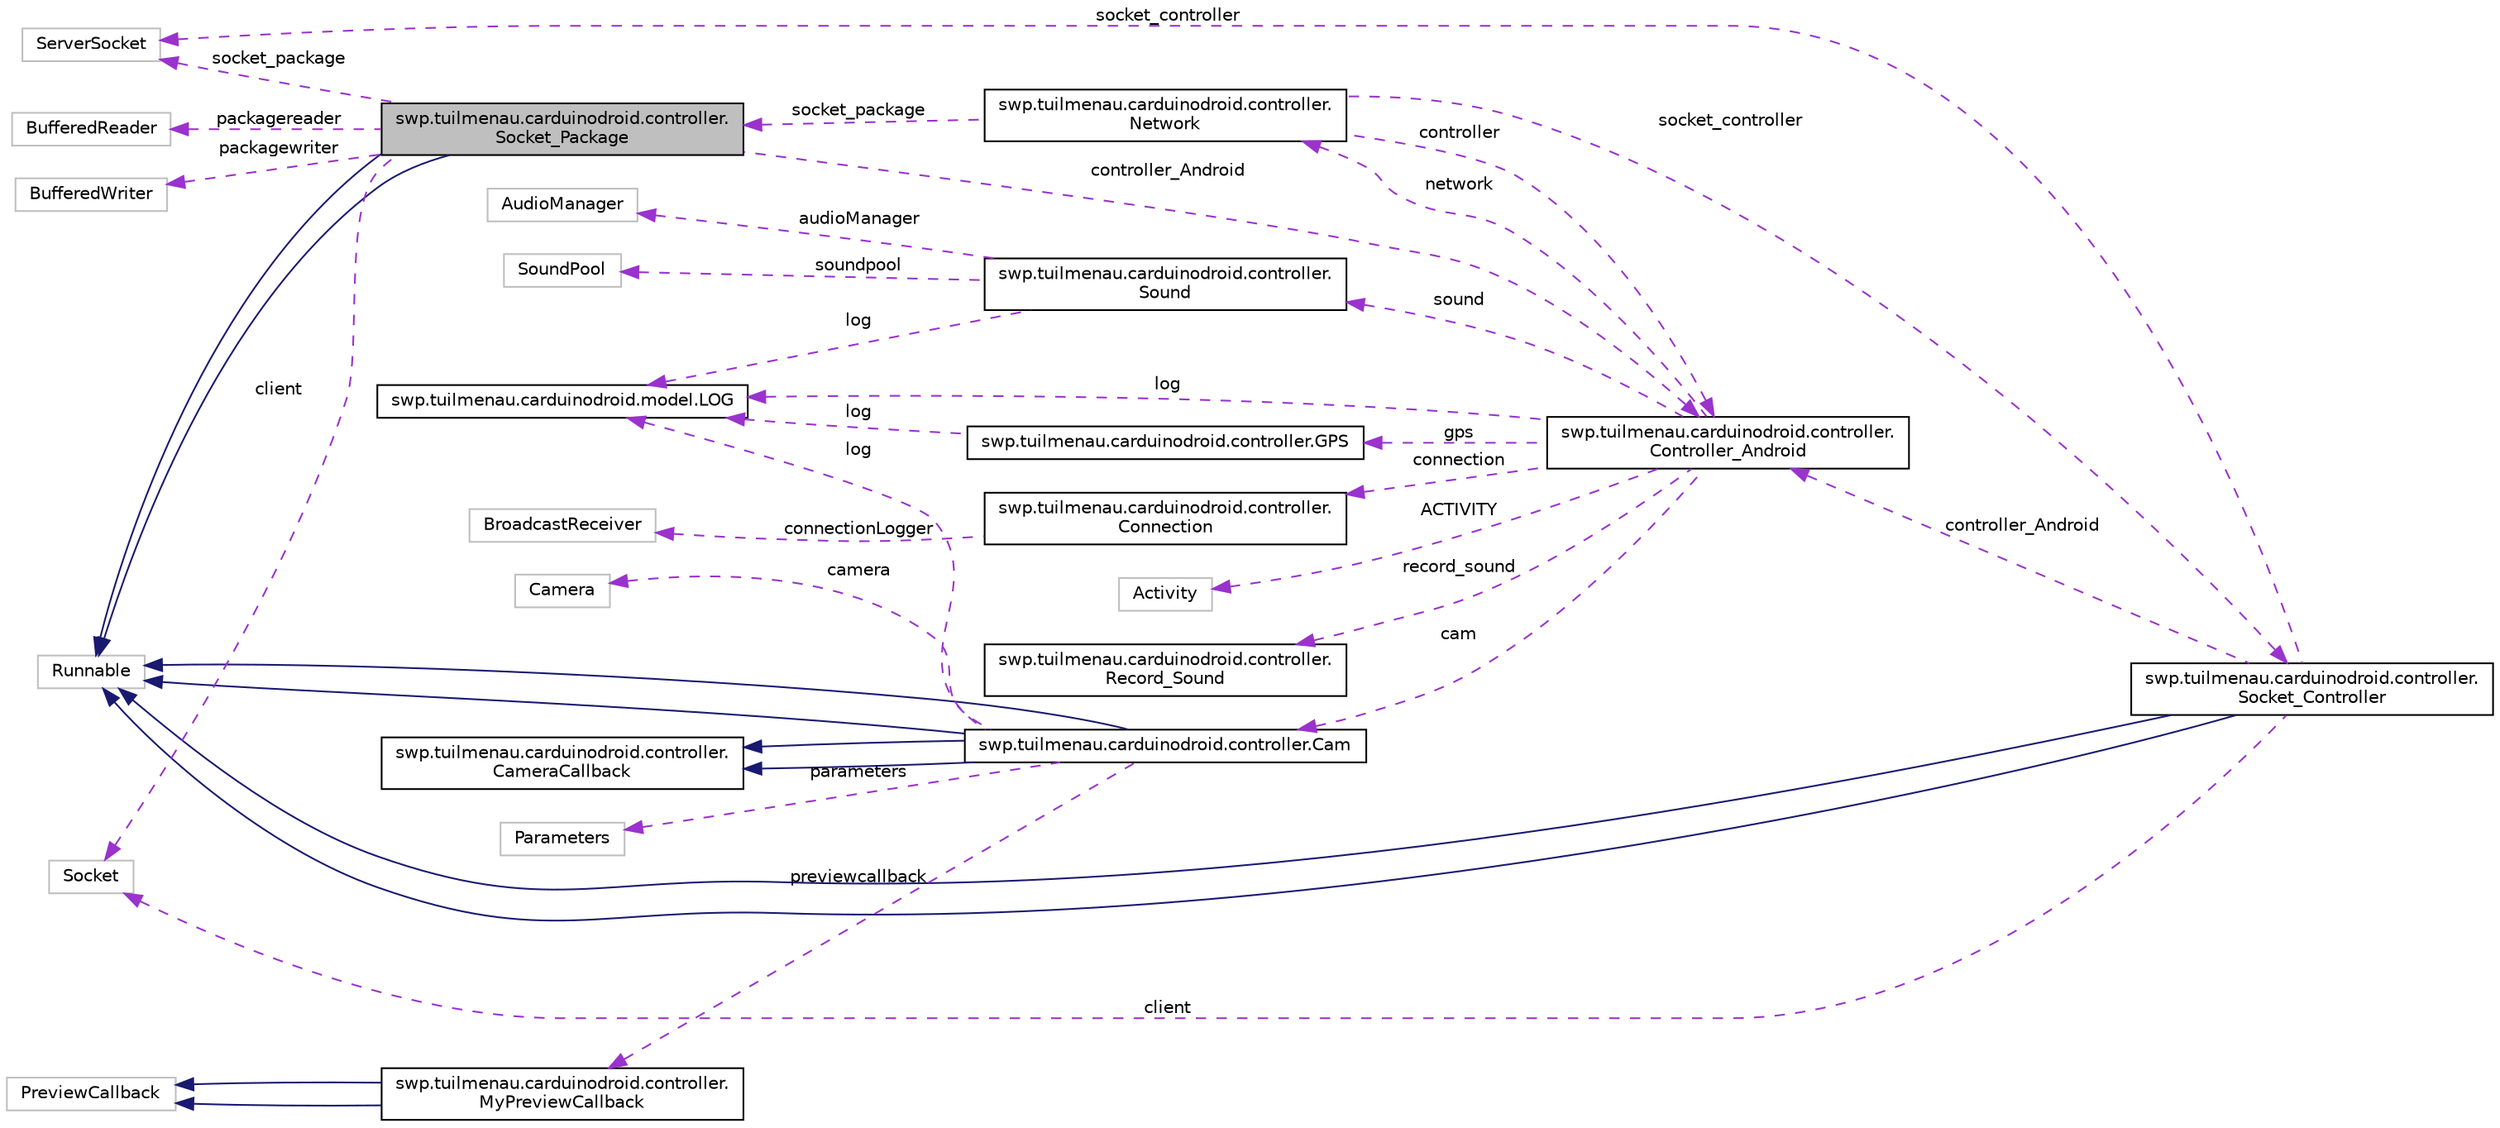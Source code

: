 digraph "swp.tuilmenau.carduinodroid.controller.Socket_Package"
{
  edge [fontname="Helvetica",fontsize="10",labelfontname="Helvetica",labelfontsize="10"];
  node [fontname="Helvetica",fontsize="10",shape=record];
  rankdir="LR";
  Node1 [label="swp.tuilmenau.carduinodroid.controller.\lSocket_Package",height=0.2,width=0.4,color="black", fillcolor="grey75", style="filled", fontcolor="black"];
  Node2 -> Node1 [dir="back",color="midnightblue",fontsize="10",style="solid",fontname="Helvetica"];
  Node2 [label="Runnable",height=0.2,width=0.4,color="grey75", fillcolor="white", style="filled"];
  Node2 -> Node1 [dir="back",color="midnightblue",fontsize="10",style="solid",fontname="Helvetica"];
  Node3 -> Node1 [dir="back",color="darkorchid3",fontsize="10",style="dashed",label=" packagereader" ,fontname="Helvetica"];
  Node3 [label="BufferedReader",height=0.2,width=0.4,color="grey75", fillcolor="white", style="filled"];
  Node4 -> Node1 [dir="back",color="darkorchid3",fontsize="10",style="dashed",label=" controller_Android" ,fontname="Helvetica"];
  Node4 [label="swp.tuilmenau.carduinodroid.controller.\lController_Android",height=0.2,width=0.4,color="black", fillcolor="white", style="filled",URL="$classswp_1_1tuilmenau_1_1carduinodroid_1_1controller_1_1_controller___android.html"];
  Node5 -> Node4 [dir="back",color="darkorchid3",fontsize="10",style="dashed",label=" log" ,fontname="Helvetica"];
  Node5 [label="swp.tuilmenau.carduinodroid.model.LOG",height=0.2,width=0.4,color="black", fillcolor="white", style="filled",URL="$classswp_1_1tuilmenau_1_1carduinodroid_1_1model_1_1_l_o_g.html"];
  Node6 -> Node4 [dir="back",color="darkorchid3",fontsize="10",style="dashed",label=" ACTIVITY" ,fontname="Helvetica"];
  Node6 [label="Activity",height=0.2,width=0.4,color="grey75", fillcolor="white", style="filled"];
  Node7 -> Node4 [dir="back",color="darkorchid3",fontsize="10",style="dashed",label=" network" ,fontname="Helvetica"];
  Node7 [label="swp.tuilmenau.carduinodroid.controller.\lNetwork",height=0.2,width=0.4,color="black", fillcolor="white", style="filled",URL="$classswp_1_1tuilmenau_1_1carduinodroid_1_1controller_1_1_network.html"];
  Node4 -> Node7 [dir="back",color="darkorchid3",fontsize="10",style="dashed",label=" controller" ,fontname="Helvetica"];
  Node1 -> Node7 [dir="back",color="darkorchid3",fontsize="10",style="dashed",label=" socket_package" ,fontname="Helvetica"];
  Node8 -> Node7 [dir="back",color="darkorchid3",fontsize="10",style="dashed",label=" socket_controller" ,fontname="Helvetica"];
  Node8 [label="swp.tuilmenau.carduinodroid.controller.\lSocket_Controller",height=0.2,width=0.4,color="black", fillcolor="white", style="filled",URL="$classswp_1_1tuilmenau_1_1carduinodroid_1_1controller_1_1_socket___controller.html"];
  Node2 -> Node8 [dir="back",color="midnightblue",fontsize="10",style="solid",fontname="Helvetica"];
  Node2 -> Node8 [dir="back",color="midnightblue",fontsize="10",style="solid",fontname="Helvetica"];
  Node4 -> Node8 [dir="back",color="darkorchid3",fontsize="10",style="dashed",label=" controller_Android" ,fontname="Helvetica"];
  Node9 -> Node8 [dir="back",color="darkorchid3",fontsize="10",style="dashed",label=" socket_controller" ,fontname="Helvetica"];
  Node9 [label="ServerSocket",height=0.2,width=0.4,color="grey75", fillcolor="white", style="filled"];
  Node10 -> Node8 [dir="back",color="darkorchid3",fontsize="10",style="dashed",label=" client" ,fontname="Helvetica"];
  Node10 [label="Socket",height=0.2,width=0.4,color="grey75", fillcolor="white", style="filled"];
  Node11 -> Node4 [dir="back",color="darkorchid3",fontsize="10",style="dashed",label=" record_sound" ,fontname="Helvetica"];
  Node11 [label="swp.tuilmenau.carduinodroid.controller.\lRecord_Sound",height=0.2,width=0.4,color="black", fillcolor="white", style="filled",URL="$classswp_1_1tuilmenau_1_1carduinodroid_1_1controller_1_1_record___sound.html"];
  Node12 -> Node4 [dir="back",color="darkorchid3",fontsize="10",style="dashed",label=" gps" ,fontname="Helvetica"];
  Node12 [label="swp.tuilmenau.carduinodroid.controller.GPS",height=0.2,width=0.4,color="black", fillcolor="white", style="filled",URL="$classswp_1_1tuilmenau_1_1carduinodroid_1_1controller_1_1_g_p_s.html"];
  Node5 -> Node12 [dir="back",color="darkorchid3",fontsize="10",style="dashed",label=" log" ,fontname="Helvetica"];
  Node13 -> Node4 [dir="back",color="darkorchid3",fontsize="10",style="dashed",label=" cam" ,fontname="Helvetica"];
  Node13 [label="swp.tuilmenau.carduinodroid.controller.Cam",height=0.2,width=0.4,color="black", fillcolor="white", style="filled",URL="$classswp_1_1tuilmenau_1_1carduinodroid_1_1controller_1_1_cam.html"];
  Node14 -> Node13 [dir="back",color="midnightblue",fontsize="10",style="solid",fontname="Helvetica"];
  Node14 [label="swp.tuilmenau.carduinodroid.controller.\lCameraCallback",height=0.2,width=0.4,color="black", fillcolor="white", style="filled",URL="$interfaceswp_1_1tuilmenau_1_1carduinodroid_1_1controller_1_1_camera_callback.html"];
  Node2 -> Node13 [dir="back",color="midnightblue",fontsize="10",style="solid",fontname="Helvetica"];
  Node14 -> Node13 [dir="back",color="midnightblue",fontsize="10",style="solid",fontname="Helvetica"];
  Node2 -> Node13 [dir="back",color="midnightblue",fontsize="10",style="solid",fontname="Helvetica"];
  Node5 -> Node13 [dir="back",color="darkorchid3",fontsize="10",style="dashed",label=" log" ,fontname="Helvetica"];
  Node15 -> Node13 [dir="back",color="darkorchid3",fontsize="10",style="dashed",label=" parameters" ,fontname="Helvetica"];
  Node15 [label="Parameters",height=0.2,width=0.4,color="grey75", fillcolor="white", style="filled"];
  Node16 -> Node13 [dir="back",color="darkorchid3",fontsize="10",style="dashed",label=" camera" ,fontname="Helvetica"];
  Node16 [label="Camera",height=0.2,width=0.4,color="grey75", fillcolor="white", style="filled"];
  Node17 -> Node13 [dir="back",color="darkorchid3",fontsize="10",style="dashed",label=" previewcallback" ,fontname="Helvetica"];
  Node17 [label="swp.tuilmenau.carduinodroid.controller.\lMyPreviewCallback",height=0.2,width=0.4,color="black", fillcolor="white", style="filled",URL="$classswp_1_1tuilmenau_1_1carduinodroid_1_1controller_1_1_my_preview_callback.html"];
  Node18 -> Node17 [dir="back",color="midnightblue",fontsize="10",style="solid",fontname="Helvetica"];
  Node18 [label="PreviewCallback",height=0.2,width=0.4,color="grey75", fillcolor="white", style="filled"];
  Node18 -> Node17 [dir="back",color="midnightblue",fontsize="10",style="solid",fontname="Helvetica"];
  Node19 -> Node4 [dir="back",color="darkorchid3",fontsize="10",style="dashed",label=" sound" ,fontname="Helvetica"];
  Node19 [label="swp.tuilmenau.carduinodroid.controller.\lSound",height=0.2,width=0.4,color="black", fillcolor="white", style="filled",URL="$classswp_1_1tuilmenau_1_1carduinodroid_1_1controller_1_1_sound.html"];
  Node5 -> Node19 [dir="back",color="darkorchid3",fontsize="10",style="dashed",label=" log" ,fontname="Helvetica"];
  Node20 -> Node19 [dir="back",color="darkorchid3",fontsize="10",style="dashed",label=" audioManager" ,fontname="Helvetica"];
  Node20 [label="AudioManager",height=0.2,width=0.4,color="grey75", fillcolor="white", style="filled"];
  Node21 -> Node19 [dir="back",color="darkorchid3",fontsize="10",style="dashed",label=" soundpool" ,fontname="Helvetica"];
  Node21 [label="SoundPool",height=0.2,width=0.4,color="grey75", fillcolor="white", style="filled"];
  Node22 -> Node4 [dir="back",color="darkorchid3",fontsize="10",style="dashed",label=" connection" ,fontname="Helvetica"];
  Node22 [label="swp.tuilmenau.carduinodroid.controller.\lConnection",height=0.2,width=0.4,color="black", fillcolor="white", style="filled",URL="$classswp_1_1tuilmenau_1_1carduinodroid_1_1controller_1_1_connection.html"];
  Node23 -> Node22 [dir="back",color="darkorchid3",fontsize="10",style="dashed",label=" connectionLogger" ,fontname="Helvetica"];
  Node23 [label="BroadcastReceiver",height=0.2,width=0.4,color="grey75", fillcolor="white", style="filled"];
  Node24 -> Node1 [dir="back",color="darkorchid3",fontsize="10",style="dashed",label=" packagewriter" ,fontname="Helvetica"];
  Node24 [label="BufferedWriter",height=0.2,width=0.4,color="grey75", fillcolor="white", style="filled"];
  Node9 -> Node1 [dir="back",color="darkorchid3",fontsize="10",style="dashed",label=" socket_package" ,fontname="Helvetica"];
  Node10 -> Node1 [dir="back",color="darkorchid3",fontsize="10",style="dashed",label=" client" ,fontname="Helvetica"];
}
